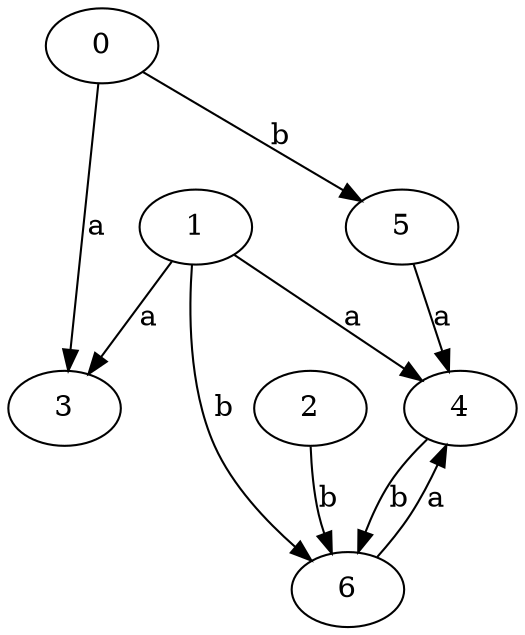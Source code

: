 strict digraph  {
1;
2;
3;
4;
5;
6;
0;
1 -> 3  [label=a];
1 -> 4  [label=a];
1 -> 6  [label=b];
2 -> 6  [label=b];
4 -> 6  [label=b];
5 -> 4  [label=a];
6 -> 4  [label=a];
0 -> 3  [label=a];
0 -> 5  [label=b];
}
